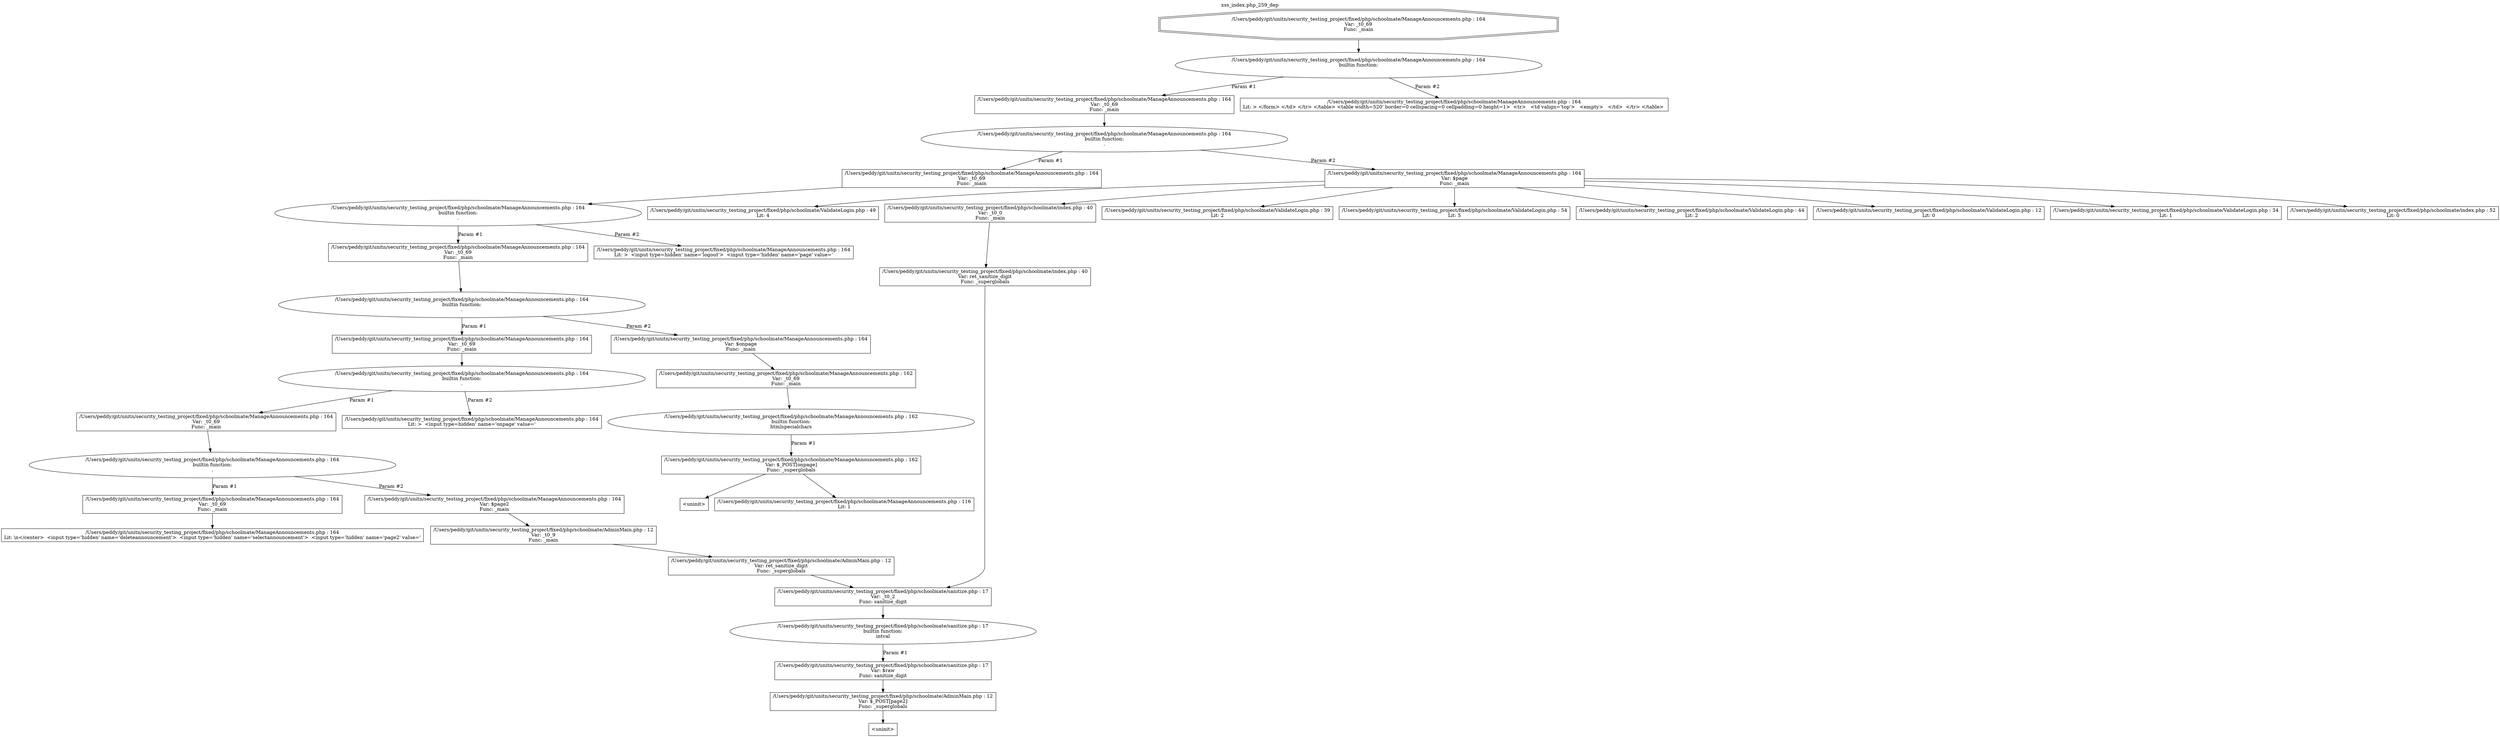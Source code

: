 digraph cfg {
  label="xss_index.php_259_dep";
  labelloc=t;
  n1 [shape=doubleoctagon, label="/Users/peddy/git/unitn/security_testing_project/fixed/php/schoolmate/ManageAnnouncements.php : 164\nVar: _t0_69\nFunc: _main\n"];
  n2 [shape=ellipse, label="/Users/peddy/git/unitn/security_testing_project/fixed/php/schoolmate/ManageAnnouncements.php : 164\nbuiltin function:\n.\n"];
  n3 [shape=box, label="/Users/peddy/git/unitn/security_testing_project/fixed/php/schoolmate/ManageAnnouncements.php : 164\nVar: _t0_69\nFunc: _main\n"];
  n4 [shape=ellipse, label="/Users/peddy/git/unitn/security_testing_project/fixed/php/schoolmate/ManageAnnouncements.php : 164\nbuiltin function:\n.\n"];
  n5 [shape=box, label="/Users/peddy/git/unitn/security_testing_project/fixed/php/schoolmate/ManageAnnouncements.php : 164\nVar: _t0_69\nFunc: _main\n"];
  n6 [shape=ellipse, label="/Users/peddy/git/unitn/security_testing_project/fixed/php/schoolmate/ManageAnnouncements.php : 164\nbuiltin function:\n.\n"];
  n7 [shape=box, label="/Users/peddy/git/unitn/security_testing_project/fixed/php/schoolmate/ManageAnnouncements.php : 164\nVar: _t0_69\nFunc: _main\n"];
  n8 [shape=ellipse, label="/Users/peddy/git/unitn/security_testing_project/fixed/php/schoolmate/ManageAnnouncements.php : 164\nbuiltin function:\n.\n"];
  n9 [shape=box, label="/Users/peddy/git/unitn/security_testing_project/fixed/php/schoolmate/ManageAnnouncements.php : 164\nVar: _t0_69\nFunc: _main\n"];
  n10 [shape=ellipse, label="/Users/peddy/git/unitn/security_testing_project/fixed/php/schoolmate/ManageAnnouncements.php : 164\nbuiltin function:\n.\n"];
  n11 [shape=box, label="/Users/peddy/git/unitn/security_testing_project/fixed/php/schoolmate/ManageAnnouncements.php : 164\nVar: _t0_69\nFunc: _main\n"];
  n12 [shape=ellipse, label="/Users/peddy/git/unitn/security_testing_project/fixed/php/schoolmate/ManageAnnouncements.php : 164\nbuiltin function:\n.\n"];
  n13 [shape=box, label="/Users/peddy/git/unitn/security_testing_project/fixed/php/schoolmate/ManageAnnouncements.php : 164\nVar: _t0_69\nFunc: _main\n"];
  n14 [shape=box, label="/Users/peddy/git/unitn/security_testing_project/fixed/php/schoolmate/ManageAnnouncements.php : 164\nLit: \\n</center>  <input type='hidden' name='deleteannouncement'>  <input type='hidden' name='selectannouncement'>  <input type='hidden' name='page2' value='\n"];
  n15 [shape=box, label="/Users/peddy/git/unitn/security_testing_project/fixed/php/schoolmate/ManageAnnouncements.php : 164\nVar: $page2\nFunc: _main\n"];
  n16 [shape=box, label="/Users/peddy/git/unitn/security_testing_project/fixed/php/schoolmate/AdminMain.php : 12\nVar: _t0_9\nFunc: _main\n"];
  n17 [shape=box, label="/Users/peddy/git/unitn/security_testing_project/fixed/php/schoolmate/AdminMain.php : 12\nVar: ret_sanitize_digit\nFunc: _superglobals\n"];
  n18 [shape=box, label="/Users/peddy/git/unitn/security_testing_project/fixed/php/schoolmate/sanitize.php : 17\nVar: _t0_2\nFunc: sanitize_digit\n"];
  n19 [shape=ellipse, label="/Users/peddy/git/unitn/security_testing_project/fixed/php/schoolmate/sanitize.php : 17\nbuiltin function:\nintval\n"];
  n20 [shape=box, label="/Users/peddy/git/unitn/security_testing_project/fixed/php/schoolmate/sanitize.php : 17\nVar: $raw\nFunc: sanitize_digit\n"];
  n21 [shape=box, label="/Users/peddy/git/unitn/security_testing_project/fixed/php/schoolmate/AdminMain.php : 12\nVar: $_POST[page2]\nFunc: _superglobals\n"];
  n22 [shape=box, label="<uninit>"];
  n23 [shape=box, label="/Users/peddy/git/unitn/security_testing_project/fixed/php/schoolmate/ManageAnnouncements.php : 164\nLit: >  <input type=hidden' name='onpage' value='\n"];
  n24 [shape=box, label="/Users/peddy/git/unitn/security_testing_project/fixed/php/schoolmate/ManageAnnouncements.php : 164\nVar: $onpage\nFunc: _main\n"];
  n25 [shape=box, label="/Users/peddy/git/unitn/security_testing_project/fixed/php/schoolmate/ManageAnnouncements.php : 162\nVar: _t0_69\nFunc: _main\n"];
  n26 [shape=ellipse, label="/Users/peddy/git/unitn/security_testing_project/fixed/php/schoolmate/ManageAnnouncements.php : 162\nbuiltin function:\nhtmlspecialchars\n"];
  n27 [shape=box, label="/Users/peddy/git/unitn/security_testing_project/fixed/php/schoolmate/ManageAnnouncements.php : 162\nVar: $_POST[onpage]\nFunc: _superglobals\n"];
  n28 [shape=box, label="<uninit>"];
  n29 [shape=box, label="/Users/peddy/git/unitn/security_testing_project/fixed/php/schoolmate/ManageAnnouncements.php : 116\nLit: 1\n"];
  n30 [shape=box, label="/Users/peddy/git/unitn/security_testing_project/fixed/php/schoolmate/ManageAnnouncements.php : 164\nLit: >  <input type=hidden' name='logout'>  <input type='hidden' name='page' value='\n"];
  n31 [shape=box, label="/Users/peddy/git/unitn/security_testing_project/fixed/php/schoolmate/ManageAnnouncements.php : 164\nVar: $page\nFunc: _main\n"];
  n32 [shape=box, label="/Users/peddy/git/unitn/security_testing_project/fixed/php/schoolmate/ValidateLogin.php : 49\nLit: 4\n"];
  n33 [shape=box, label="/Users/peddy/git/unitn/security_testing_project/fixed/php/schoolmate/index.php : 40\nVar: _t0_0\nFunc: _main\n"];
  n34 [shape=box, label="/Users/peddy/git/unitn/security_testing_project/fixed/php/schoolmate/index.php : 40\nVar: ret_sanitize_digit\nFunc: _superglobals\n"];
  n35 [shape=box, label="/Users/peddy/git/unitn/security_testing_project/fixed/php/schoolmate/ValidateLogin.php : 39\nLit: 2\n"];
  n36 [shape=box, label="/Users/peddy/git/unitn/security_testing_project/fixed/php/schoolmate/ValidateLogin.php : 54\nLit: 5\n"];
  n37 [shape=box, label="/Users/peddy/git/unitn/security_testing_project/fixed/php/schoolmate/ValidateLogin.php : 44\nLit: 2\n"];
  n38 [shape=box, label="/Users/peddy/git/unitn/security_testing_project/fixed/php/schoolmate/ValidateLogin.php : 12\nLit: 0\n"];
  n39 [shape=box, label="/Users/peddy/git/unitn/security_testing_project/fixed/php/schoolmate/ValidateLogin.php : 34\nLit: 1\n"];
  n40 [shape=box, label="/Users/peddy/git/unitn/security_testing_project/fixed/php/schoolmate/index.php : 52\nLit: 0\n"];
  n41 [shape=box, label="/Users/peddy/git/unitn/security_testing_project/fixed/php/schoolmate/ManageAnnouncements.php : 164\nLit: > </form> </td> </tr> </table> <table width=520' border=0 cellspacing=0 cellpadding=0 height=1>  <tr>   <td valign='top'>   <empty>   </td>  </tr> </table> \n"];
  n1 -> n2;
  n3 -> n4;
  n5 -> n6;
  n7 -> n8;
  n9 -> n10;
  n11 -> n12;
  n13 -> n14;
  n12 -> n13[label="Param #1"];
  n12 -> n15[label="Param #2"];
  n18 -> n19;
  n21 -> n22;
  n20 -> n21;
  n19 -> n20[label="Param #1"];
  n17 -> n18;
  n16 -> n17;
  n15 -> n16;
  n10 -> n11[label="Param #1"];
  n10 -> n23[label="Param #2"];
  n8 -> n9[label="Param #1"];
  n8 -> n24[label="Param #2"];
  n25 -> n26;
  n27 -> n28;
  n27 -> n29;
  n26 -> n27[label="Param #1"];
  n24 -> n25;
  n6 -> n7[label="Param #1"];
  n6 -> n30[label="Param #2"];
  n4 -> n5[label="Param #1"];
  n4 -> n31[label="Param #2"];
  n31 -> n32;
  n31 -> n33;
  n31 -> n35;
  n31 -> n36;
  n31 -> n37;
  n31 -> n38;
  n31 -> n39;
  n31 -> n40;
  n34 -> n18;
  n33 -> n34;
  n2 -> n3[label="Param #1"];
  n2 -> n41[label="Param #2"];
}
